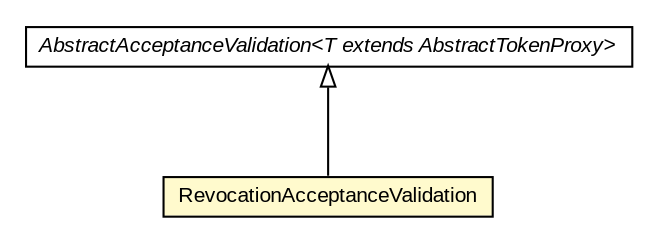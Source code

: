 #!/usr/local/bin/dot
#
# Class diagram 
# Generated by UMLGraph version R5_6-24-gf6e263 (http://www.umlgraph.org/)
#

digraph G {
	edge [fontname="arial",fontsize=10,labelfontname="arial",labelfontsize=10];
	node [fontname="arial",fontsize=10,shape=plaintext];
	nodesep=0.25;
	ranksep=0.5;
	// eu.europa.esig.dss.validation.process.bbb.sav.RevocationAcceptanceValidation
	c572133 [label=<<table title="eu.europa.esig.dss.validation.process.bbb.sav.RevocationAcceptanceValidation" border="0" cellborder="1" cellspacing="0" cellpadding="2" port="p" bgcolor="lemonChiffon" href="./RevocationAcceptanceValidation.html">
		<tr><td><table border="0" cellspacing="0" cellpadding="1">
<tr><td align="center" balign="center"> RevocationAcceptanceValidation </td></tr>
		</table></td></tr>
		</table>>, URL="./RevocationAcceptanceValidation.html", fontname="arial", fontcolor="black", fontsize=10.0];
	// eu.europa.esig.dss.validation.process.bbb.sav.AbstractAcceptanceValidation<T extends eu.europa.esig.dss.validation.reports.wrapper.AbstractTokenProxy>
	c572134 [label=<<table title="eu.europa.esig.dss.validation.process.bbb.sav.AbstractAcceptanceValidation" border="0" cellborder="1" cellspacing="0" cellpadding="2" port="p" href="./AbstractAcceptanceValidation.html">
		<tr><td><table border="0" cellspacing="0" cellpadding="1">
<tr><td align="center" balign="center"><font face="arial italic"> AbstractAcceptanceValidation&lt;T extends AbstractTokenProxy&gt; </font></td></tr>
		</table></td></tr>
		</table>>, URL="./AbstractAcceptanceValidation.html", fontname="arial", fontcolor="black", fontsize=10.0];
	//eu.europa.esig.dss.validation.process.bbb.sav.RevocationAcceptanceValidation extends eu.europa.esig.dss.validation.process.bbb.sav.AbstractAcceptanceValidation<eu.europa.esig.dss.validation.reports.wrapper.RevocationWrapper>
	c572134:p -> c572133:p [dir=back,arrowtail=empty];
}

